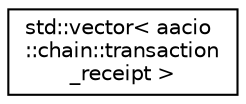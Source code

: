 digraph "Graphical Class Hierarchy"
{
  edge [fontname="Helvetica",fontsize="10",labelfontname="Helvetica",labelfontsize="10"];
  node [fontname="Helvetica",fontsize="10",shape=record];
  rankdir="LR";
  Node0 [label="std::vector\< aacio\l::chain::transaction\l_receipt \>",height=0.2,width=0.4,color="black", fillcolor="white", style="filled",URL="$classstd_1_1vector.html"];
}
